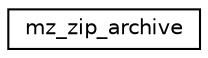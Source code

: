 digraph "Graphical Class Hierarchy"
{
 // LATEX_PDF_SIZE
  edge [fontname="Helvetica",fontsize="10",labelfontname="Helvetica",labelfontsize="10"];
  node [fontname="Helvetica",fontsize="10",shape=record];
  rankdir="LR";
  Node0 [label="mz_zip_archive",height=0.2,width=0.4,color="black", fillcolor="white", style="filled",URL="$structmz__zip__archive.html",tooltip=" "];
}
